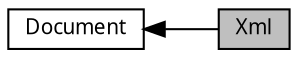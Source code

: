 digraph "Xml"
{
  edge [fontname="Verdana",fontsize="10",labelfontname="Verdana",labelfontsize="10"];
  node [fontname="Verdana",fontsize="10",shape=record];
  rankdir=LR;
  Node0 [label="Xml",height=0.2,width=0.4,color="black", fillcolor="grey75", style="filled", fontcolor="black"];
  Node1 [label="Document",height=0.2,width=0.4,color="black", fillcolor="white", style="filled",URL="$a00487.html"];
  Node1->Node0 [shape=plaintext, dir="back", style="solid"];
}
